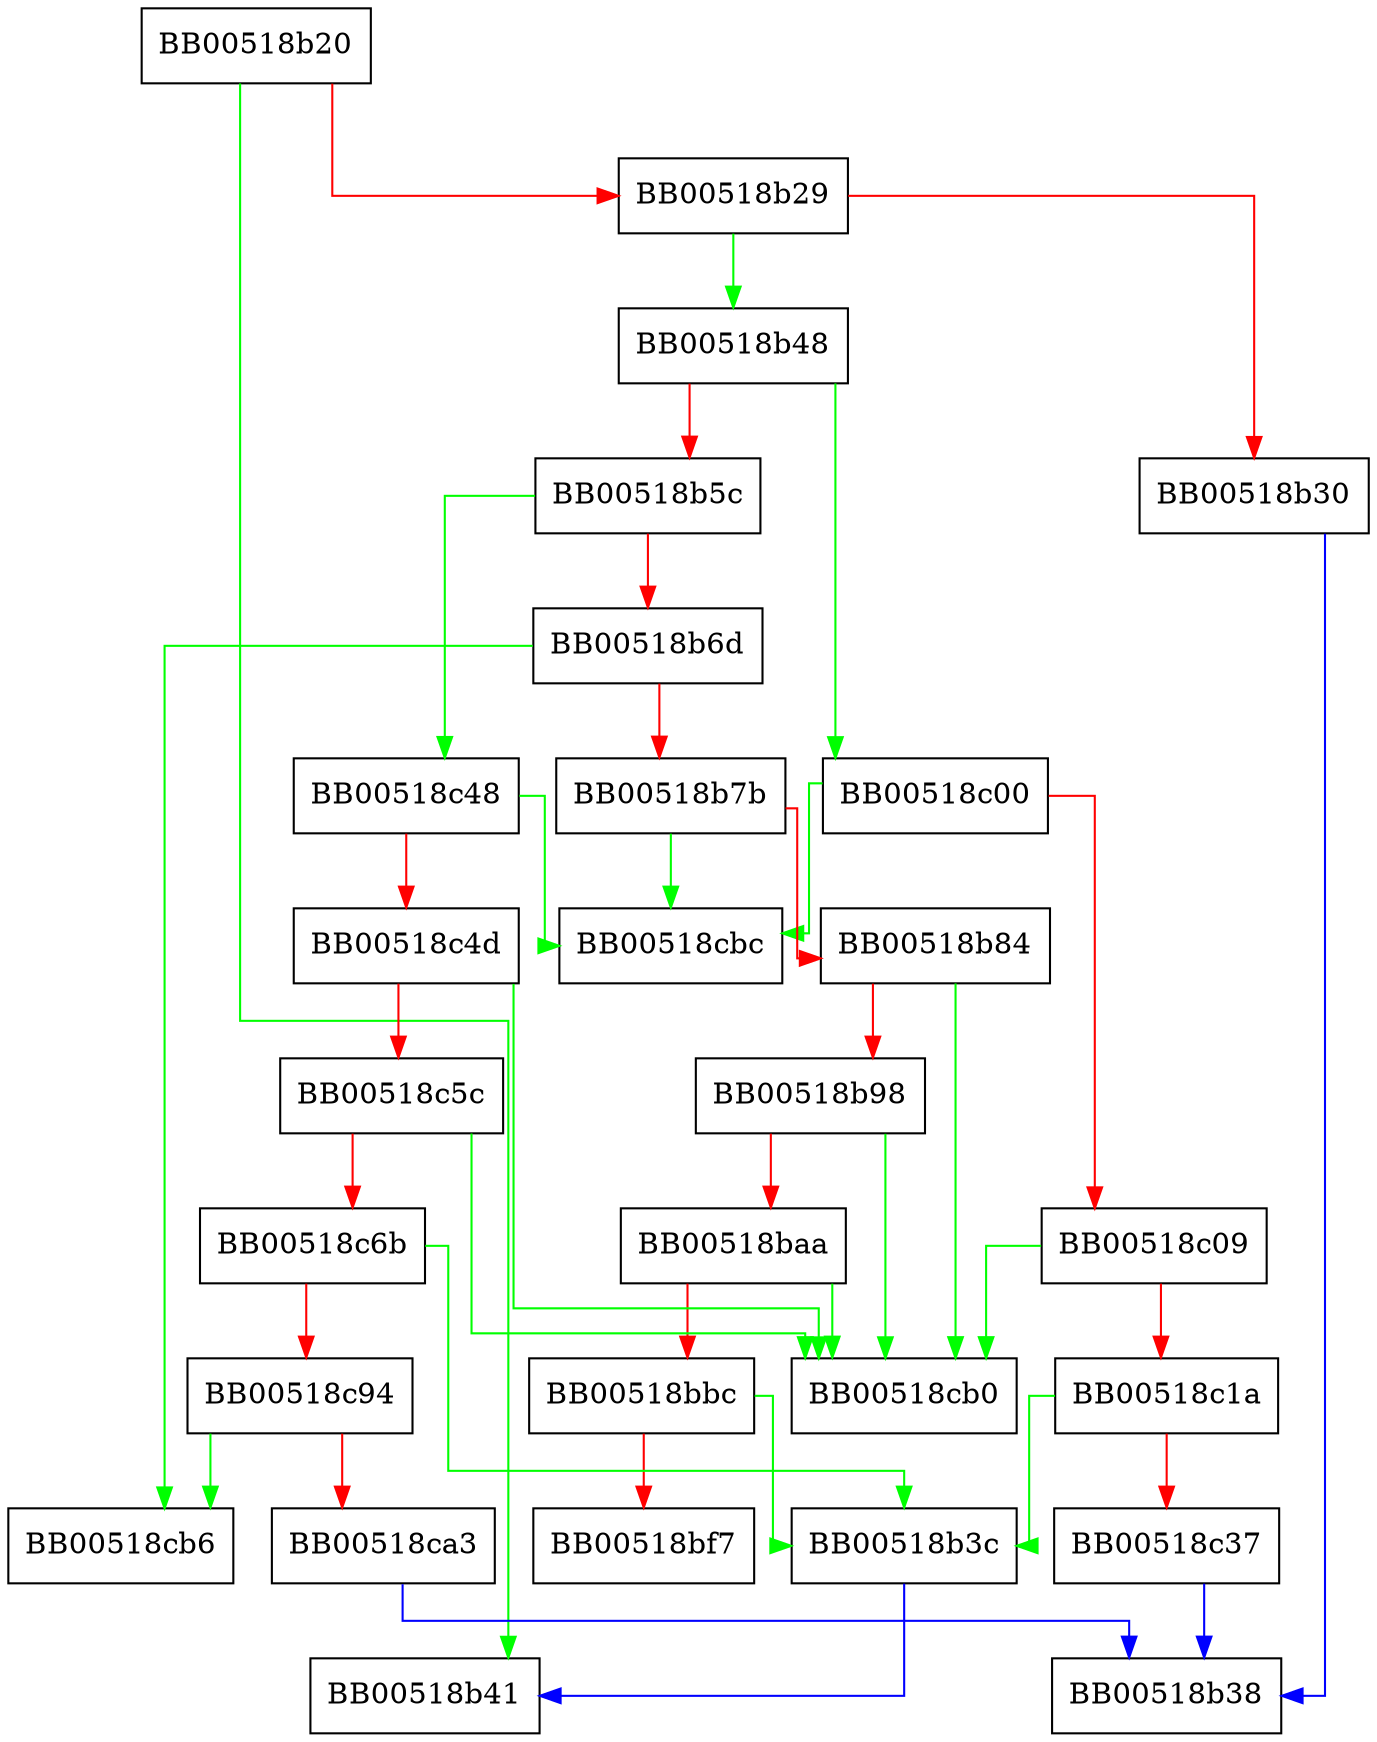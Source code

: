 digraph UTF8_getc {
  node [shape="box"];
  graph [splines=ortho];
  BB00518b20 -> BB00518b41 [color="green"];
  BB00518b20 -> BB00518b29 [color="red"];
  BB00518b29 -> BB00518b48 [color="green"];
  BB00518b29 -> BB00518b30 [color="red"];
  BB00518b30 -> BB00518b38 [color="blue"];
  BB00518b3c -> BB00518b41 [color="blue"];
  BB00518b48 -> BB00518c00 [color="green"];
  BB00518b48 -> BB00518b5c [color="red"];
  BB00518b5c -> BB00518c48 [color="green"];
  BB00518b5c -> BB00518b6d [color="red"];
  BB00518b6d -> BB00518cb6 [color="green"];
  BB00518b6d -> BB00518b7b [color="red"];
  BB00518b7b -> BB00518cbc [color="green"];
  BB00518b7b -> BB00518b84 [color="red"];
  BB00518b84 -> BB00518cb0 [color="green"];
  BB00518b84 -> BB00518b98 [color="red"];
  BB00518b98 -> BB00518cb0 [color="green"];
  BB00518b98 -> BB00518baa [color="red"];
  BB00518baa -> BB00518cb0 [color="green"];
  BB00518baa -> BB00518bbc [color="red"];
  BB00518bbc -> BB00518b3c [color="green"];
  BB00518bbc -> BB00518bf7 [color="red"];
  BB00518c00 -> BB00518cbc [color="green"];
  BB00518c00 -> BB00518c09 [color="red"];
  BB00518c09 -> BB00518cb0 [color="green"];
  BB00518c09 -> BB00518c1a [color="red"];
  BB00518c1a -> BB00518b3c [color="green"];
  BB00518c1a -> BB00518c37 [color="red"];
  BB00518c37 -> BB00518b38 [color="blue"];
  BB00518c48 -> BB00518cbc [color="green"];
  BB00518c48 -> BB00518c4d [color="red"];
  BB00518c4d -> BB00518cb0 [color="green"];
  BB00518c4d -> BB00518c5c [color="red"];
  BB00518c5c -> BB00518cb0 [color="green"];
  BB00518c5c -> BB00518c6b [color="red"];
  BB00518c6b -> BB00518b3c [color="green"];
  BB00518c6b -> BB00518c94 [color="red"];
  BB00518c94 -> BB00518cb6 [color="green"];
  BB00518c94 -> BB00518ca3 [color="red"];
  BB00518ca3 -> BB00518b38 [color="blue"];
}